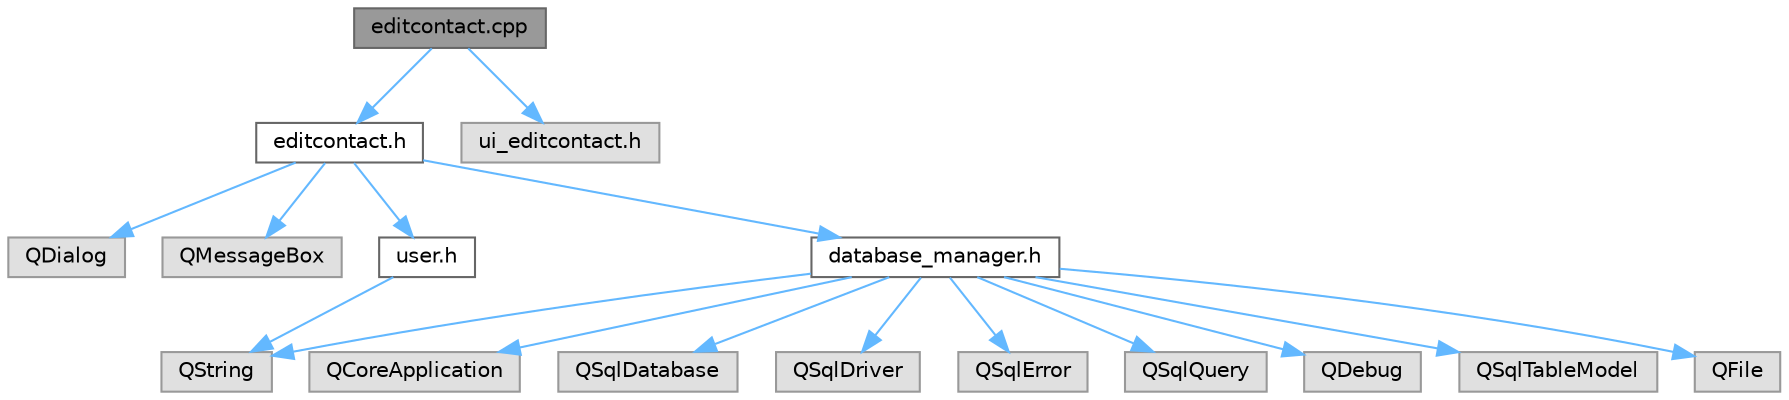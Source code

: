 digraph "editcontact.cpp"
{
 // LATEX_PDF_SIZE
  bgcolor="transparent";
  edge [fontname=Helvetica,fontsize=10,labelfontname=Helvetica,labelfontsize=10];
  node [fontname=Helvetica,fontsize=10,shape=box,height=0.2,width=0.4];
  Node1 [id="Node000001",label="editcontact.cpp",height=0.2,width=0.4,color="gray40", fillcolor="grey60", style="filled", fontcolor="black",tooltip=" "];
  Node1 -> Node2 [id="edge17_Node000001_Node000002",color="steelblue1",style="solid",tooltip=" "];
  Node2 [id="Node000002",label="editcontact.h",height=0.2,width=0.4,color="grey40", fillcolor="white", style="filled",URL="$editcontact_8h.html",tooltip=" "];
  Node2 -> Node3 [id="edge18_Node000002_Node000003",color="steelblue1",style="solid",tooltip=" "];
  Node3 [id="Node000003",label="QDialog",height=0.2,width=0.4,color="grey60", fillcolor="#E0E0E0", style="filled",tooltip=" "];
  Node2 -> Node4 [id="edge19_Node000002_Node000004",color="steelblue1",style="solid",tooltip=" "];
  Node4 [id="Node000004",label="QMessageBox",height=0.2,width=0.4,color="grey60", fillcolor="#E0E0E0", style="filled",tooltip=" "];
  Node2 -> Node5 [id="edge20_Node000002_Node000005",color="steelblue1",style="solid",tooltip=" "];
  Node5 [id="Node000005",label="user.h",height=0.2,width=0.4,color="grey40", fillcolor="white", style="filled",URL="$user_8h.html",tooltip=" "];
  Node5 -> Node6 [id="edge21_Node000005_Node000006",color="steelblue1",style="solid",tooltip=" "];
  Node6 [id="Node000006",label="QString",height=0.2,width=0.4,color="grey60", fillcolor="#E0E0E0", style="filled",tooltip=" "];
  Node2 -> Node7 [id="edge22_Node000002_Node000007",color="steelblue1",style="solid",tooltip=" "];
  Node7 [id="Node000007",label="database_manager.h",height=0.2,width=0.4,color="grey40", fillcolor="white", style="filled",URL="$database__manager_8h.html",tooltip=" "];
  Node7 -> Node6 [id="edge23_Node000007_Node000006",color="steelblue1",style="solid",tooltip=" "];
  Node7 -> Node8 [id="edge24_Node000007_Node000008",color="steelblue1",style="solid",tooltip=" "];
  Node8 [id="Node000008",label="QCoreApplication",height=0.2,width=0.4,color="grey60", fillcolor="#E0E0E0", style="filled",tooltip=" "];
  Node7 -> Node9 [id="edge25_Node000007_Node000009",color="steelblue1",style="solid",tooltip=" "];
  Node9 [id="Node000009",label="QSqlDatabase",height=0.2,width=0.4,color="grey60", fillcolor="#E0E0E0", style="filled",tooltip=" "];
  Node7 -> Node10 [id="edge26_Node000007_Node000010",color="steelblue1",style="solid",tooltip=" "];
  Node10 [id="Node000010",label="QSqlDriver",height=0.2,width=0.4,color="grey60", fillcolor="#E0E0E0", style="filled",tooltip=" "];
  Node7 -> Node11 [id="edge27_Node000007_Node000011",color="steelblue1",style="solid",tooltip=" "];
  Node11 [id="Node000011",label="QSqlError",height=0.2,width=0.4,color="grey60", fillcolor="#E0E0E0", style="filled",tooltip=" "];
  Node7 -> Node12 [id="edge28_Node000007_Node000012",color="steelblue1",style="solid",tooltip=" "];
  Node12 [id="Node000012",label="QSqlQuery",height=0.2,width=0.4,color="grey60", fillcolor="#E0E0E0", style="filled",tooltip=" "];
  Node7 -> Node13 [id="edge29_Node000007_Node000013",color="steelblue1",style="solid",tooltip=" "];
  Node13 [id="Node000013",label="QDebug",height=0.2,width=0.4,color="grey60", fillcolor="#E0E0E0", style="filled",tooltip=" "];
  Node7 -> Node14 [id="edge30_Node000007_Node000014",color="steelblue1",style="solid",tooltip=" "];
  Node14 [id="Node000014",label="QSqlTableModel",height=0.2,width=0.4,color="grey60", fillcolor="#E0E0E0", style="filled",tooltip=" "];
  Node7 -> Node15 [id="edge31_Node000007_Node000015",color="steelblue1",style="solid",tooltip=" "];
  Node15 [id="Node000015",label="QFile",height=0.2,width=0.4,color="grey60", fillcolor="#E0E0E0", style="filled",tooltip=" "];
  Node1 -> Node16 [id="edge32_Node000001_Node000016",color="steelblue1",style="solid",tooltip=" "];
  Node16 [id="Node000016",label="ui_editcontact.h",height=0.2,width=0.4,color="grey60", fillcolor="#E0E0E0", style="filled",tooltip=" "];
}
